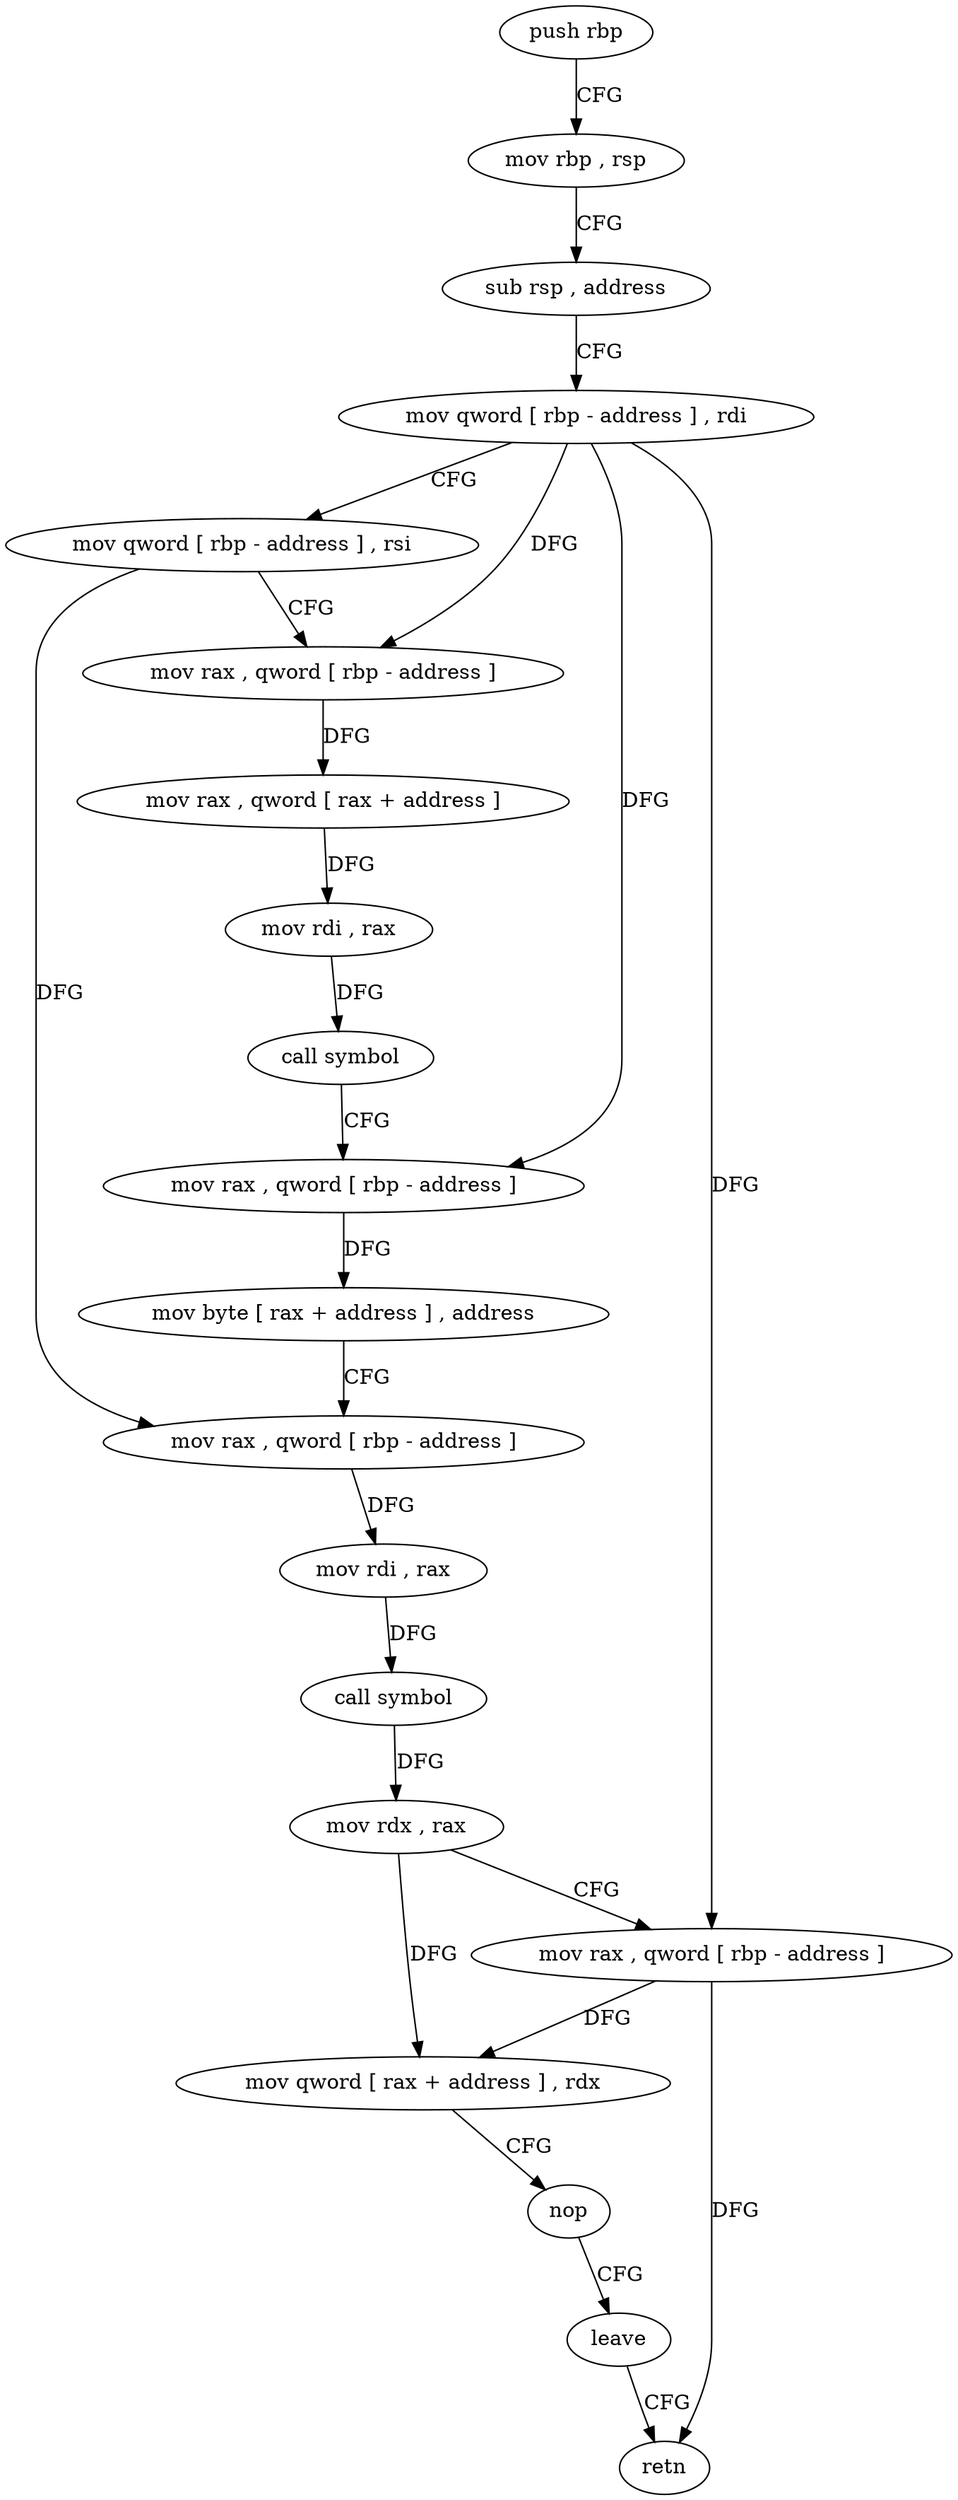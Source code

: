 digraph "func" {
"139585" [label = "push rbp" ]
"139586" [label = "mov rbp , rsp" ]
"139589" [label = "sub rsp , address" ]
"139593" [label = "mov qword [ rbp - address ] , rdi" ]
"139597" [label = "mov qword [ rbp - address ] , rsi" ]
"139601" [label = "mov rax , qword [ rbp - address ]" ]
"139605" [label = "mov rax , qword [ rax + address ]" ]
"139609" [label = "mov rdi , rax" ]
"139612" [label = "call symbol" ]
"139617" [label = "mov rax , qword [ rbp - address ]" ]
"139621" [label = "mov byte [ rax + address ] , address" ]
"139625" [label = "mov rax , qword [ rbp - address ]" ]
"139629" [label = "mov rdi , rax" ]
"139632" [label = "call symbol" ]
"139637" [label = "mov rdx , rax" ]
"139640" [label = "mov rax , qword [ rbp - address ]" ]
"139644" [label = "mov qword [ rax + address ] , rdx" ]
"139648" [label = "nop" ]
"139649" [label = "leave" ]
"139650" [label = "retn" ]
"139585" -> "139586" [ label = "CFG" ]
"139586" -> "139589" [ label = "CFG" ]
"139589" -> "139593" [ label = "CFG" ]
"139593" -> "139597" [ label = "CFG" ]
"139593" -> "139601" [ label = "DFG" ]
"139593" -> "139617" [ label = "DFG" ]
"139593" -> "139640" [ label = "DFG" ]
"139597" -> "139601" [ label = "CFG" ]
"139597" -> "139625" [ label = "DFG" ]
"139601" -> "139605" [ label = "DFG" ]
"139605" -> "139609" [ label = "DFG" ]
"139609" -> "139612" [ label = "DFG" ]
"139612" -> "139617" [ label = "CFG" ]
"139617" -> "139621" [ label = "DFG" ]
"139621" -> "139625" [ label = "CFG" ]
"139625" -> "139629" [ label = "DFG" ]
"139629" -> "139632" [ label = "DFG" ]
"139632" -> "139637" [ label = "DFG" ]
"139637" -> "139640" [ label = "CFG" ]
"139637" -> "139644" [ label = "DFG" ]
"139640" -> "139644" [ label = "DFG" ]
"139640" -> "139650" [ label = "DFG" ]
"139644" -> "139648" [ label = "CFG" ]
"139648" -> "139649" [ label = "CFG" ]
"139649" -> "139650" [ label = "CFG" ]
}
